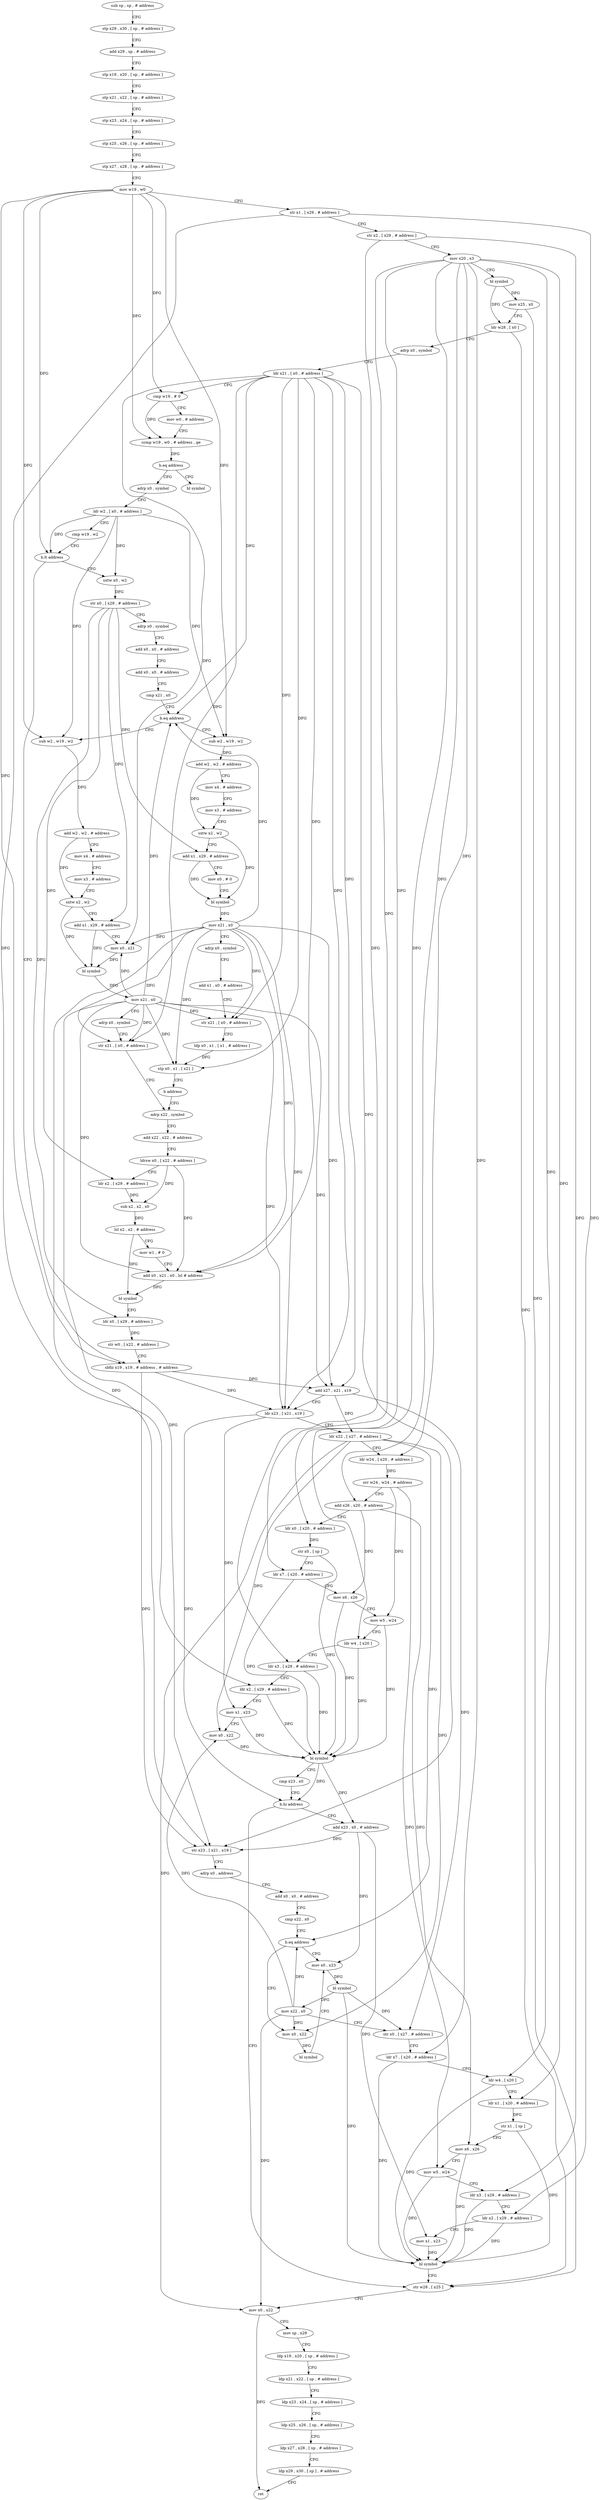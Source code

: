 digraph "func" {
"4316572" [label = "sub sp , sp , # address" ]
"4316576" [label = "stp x29 , x30 , [ sp , # address ]" ]
"4316580" [label = "add x29 , sp , # address" ]
"4316584" [label = "stp x19 , x20 , [ sp , # address ]" ]
"4316588" [label = "stp x21 , x22 , [ sp , # address ]" ]
"4316592" [label = "stp x23 , x24 , [ sp , # address ]" ]
"4316596" [label = "stp x25 , x26 , [ sp , # address ]" ]
"4316600" [label = "stp x27 , x28 , [ sp , # address ]" ]
"4316604" [label = "mov w19 , w0" ]
"4316608" [label = "str x1 , [ x29 , # address ]" ]
"4316612" [label = "str x2 , [ x29 , # address ]" ]
"4316616" [label = "mov x20 , x3" ]
"4316620" [label = "bl symbol" ]
"4316624" [label = "mov x25 , x0" ]
"4316628" [label = "ldr w28 , [ x0 ]" ]
"4316632" [label = "adrp x0 , symbol" ]
"4316636" [label = "ldr x21 , [ x0 , # address ]" ]
"4316640" [label = "cmp w19 , # 0" ]
"4316644" [label = "mov w0 , # address" ]
"4316648" [label = "ccmp w19 , w0 , # address , ge" ]
"4316652" [label = "b.eq address" ]
"4316996" [label = "bl symbol" ]
"4316656" [label = "adrp x0 , symbol" ]
"4316660" [label = "ldr w2 , [ x0 , # address ]" ]
"4316664" [label = "cmp w19 , w2" ]
"4316668" [label = "b.lt address" ]
"4316788" [label = "sbfiz x19 , x19 , # address , # address" ]
"4316672" [label = "sxtw x0 , w2" ]
"4316792" [label = "add x27 , x21 , x19" ]
"4316796" [label = "ldr x23 , [ x21 , x19 ]" ]
"4316800" [label = "ldr x22 , [ x27 , # address ]" ]
"4316804" [label = "ldr w24 , [ x20 , # address ]" ]
"4316808" [label = "orr w24 , w24 , # address" ]
"4316812" [label = "add x26 , x20 , # address" ]
"4316816" [label = "ldr x0 , [ x20 , # address ]" ]
"4316820" [label = "str x0 , [ sp ]" ]
"4316824" [label = "ldr x7 , [ x20 , # address ]" ]
"4316828" [label = "mov x6 , x26" ]
"4316832" [label = "mov w5 , w24" ]
"4316836" [label = "ldr w4 , [ x20 ]" ]
"4316840" [label = "ldr x3 , [ x29 , # address ]" ]
"4316844" [label = "ldr x2 , [ x29 , # address ]" ]
"4316848" [label = "mov x1 , x23" ]
"4316852" [label = "mov x0 , x22" ]
"4316856" [label = "bl symbol" ]
"4316860" [label = "cmp x23 , x0" ]
"4316864" [label = "b.hi address" ]
"4316956" [label = "str w28 , [ x25 ]" ]
"4316868" [label = "add x23 , x0 , # address" ]
"4316676" [label = "str x0 , [ x29 , # address ]" ]
"4316680" [label = "adrp x0 , symbol" ]
"4316684" [label = "add x0 , x0 , # address" ]
"4316688" [label = "add x0 , x0 , # address" ]
"4316692" [label = "cmp x21 , x0" ]
"4316696" [label = "b.eq address" ]
"4317000" [label = "sub w2 , w19 , w2" ]
"4316700" [label = "sub w2 , w19 , w2" ]
"4316960" [label = "mov x0 , x22" ]
"4316964" [label = "mov sp , x29" ]
"4316968" [label = "ldp x19 , x20 , [ sp , # address ]" ]
"4316972" [label = "ldp x21 , x22 , [ sp , # address ]" ]
"4316976" [label = "ldp x23 , x24 , [ sp , # address ]" ]
"4316980" [label = "ldp x25 , x26 , [ sp , # address ]" ]
"4316984" [label = "ldp x27 , x28 , [ sp , # address ]" ]
"4316988" [label = "ldp x29 , x30 , [ sp ] , # address" ]
"4316992" [label = "ret" ]
"4316872" [label = "str x23 , [ x21 , x19 ]" ]
"4316876" [label = "adrp x0 , address" ]
"4316880" [label = "add x0 , x0 , # address" ]
"4316884" [label = "cmp x22 , x0" ]
"4316888" [label = "b.eq address" ]
"4316900" [label = "mov x0 , x23" ]
"4316892" [label = "mov x0 , x22" ]
"4317004" [label = "add w2 , w2 , # address" ]
"4317008" [label = "mov x4 , # address" ]
"4317012" [label = "mov x3 , # address" ]
"4317016" [label = "sxtw x2 , w2" ]
"4317020" [label = "add x1 , x29 , # address" ]
"4317024" [label = "mov x0 , # 0" ]
"4317028" [label = "bl symbol" ]
"4317032" [label = "mov x21 , x0" ]
"4317036" [label = "adrp x0 , symbol" ]
"4317040" [label = "add x1 , x0 , # address" ]
"4317044" [label = "str x21 , [ x0 , # address ]" ]
"4317048" [label = "ldp x0 , x1 , [ x1 , # address ]" ]
"4317052" [label = "stp x0 , x1 , [ x21 ]" ]
"4317056" [label = "b address" ]
"4316744" [label = "adrp x22 , symbol" ]
"4316704" [label = "add w2 , w2 , # address" ]
"4316708" [label = "mov x4 , # address" ]
"4316712" [label = "mov x3 , # address" ]
"4316716" [label = "sxtw x2 , w2" ]
"4316720" [label = "add x1 , x29 , # address" ]
"4316724" [label = "mov x0 , x21" ]
"4316728" [label = "bl symbol" ]
"4316732" [label = "mov x21 , x0" ]
"4316736" [label = "adrp x0 , symbol" ]
"4316740" [label = "str x21 , [ x0 , # address ]" ]
"4316904" [label = "bl symbol" ]
"4316908" [label = "mov x22 , x0" ]
"4316912" [label = "str x0 , [ x27 , # address ]" ]
"4316916" [label = "ldr x7 , [ x20 , # address ]" ]
"4316920" [label = "ldr w4 , [ x20 ]" ]
"4316924" [label = "ldr x1 , [ x20 , # address ]" ]
"4316928" [label = "str x1 , [ sp ]" ]
"4316932" [label = "mov x6 , x26" ]
"4316936" [label = "mov w5 , w24" ]
"4316940" [label = "ldr x3 , [ x29 , # address ]" ]
"4316944" [label = "ldr x2 , [ x29 , # address ]" ]
"4316948" [label = "mov x1 , x23" ]
"4316952" [label = "bl symbol" ]
"4316896" [label = "bl symbol" ]
"4316748" [label = "add x22 , x22 , # address" ]
"4316752" [label = "ldrsw x0 , [ x22 , # address ]" ]
"4316756" [label = "ldr x2 , [ x29 , # address ]" ]
"4316760" [label = "sub x2 , x2 , x0" ]
"4316764" [label = "lsl x2 , x2 , # address" ]
"4316768" [label = "mov w1 , # 0" ]
"4316772" [label = "add x0 , x21 , x0 , lsl # address" ]
"4316776" [label = "bl symbol" ]
"4316780" [label = "ldr x0 , [ x29 , # address ]" ]
"4316784" [label = "str w0 , [ x22 , # address ]" ]
"4316572" -> "4316576" [ label = "CFG" ]
"4316576" -> "4316580" [ label = "CFG" ]
"4316580" -> "4316584" [ label = "CFG" ]
"4316584" -> "4316588" [ label = "CFG" ]
"4316588" -> "4316592" [ label = "CFG" ]
"4316592" -> "4316596" [ label = "CFG" ]
"4316596" -> "4316600" [ label = "CFG" ]
"4316600" -> "4316604" [ label = "CFG" ]
"4316604" -> "4316608" [ label = "CFG" ]
"4316604" -> "4316640" [ label = "DFG" ]
"4316604" -> "4316648" [ label = "DFG" ]
"4316604" -> "4316668" [ label = "DFG" ]
"4316604" -> "4316788" [ label = "DFG" ]
"4316604" -> "4317000" [ label = "DFG" ]
"4316604" -> "4316700" [ label = "DFG" ]
"4316608" -> "4316612" [ label = "CFG" ]
"4316608" -> "4316844" [ label = "DFG" ]
"4316608" -> "4316944" [ label = "DFG" ]
"4316612" -> "4316616" [ label = "CFG" ]
"4316612" -> "4316840" [ label = "DFG" ]
"4316612" -> "4316940" [ label = "DFG" ]
"4316616" -> "4316620" [ label = "CFG" ]
"4316616" -> "4316804" [ label = "DFG" ]
"4316616" -> "4316812" [ label = "DFG" ]
"4316616" -> "4316816" [ label = "DFG" ]
"4316616" -> "4316824" [ label = "DFG" ]
"4316616" -> "4316836" [ label = "DFG" ]
"4316616" -> "4316916" [ label = "DFG" ]
"4316616" -> "4316920" [ label = "DFG" ]
"4316616" -> "4316924" [ label = "DFG" ]
"4316620" -> "4316624" [ label = "DFG" ]
"4316620" -> "4316628" [ label = "DFG" ]
"4316624" -> "4316628" [ label = "CFG" ]
"4316624" -> "4316956" [ label = "DFG" ]
"4316628" -> "4316632" [ label = "CFG" ]
"4316628" -> "4316956" [ label = "DFG" ]
"4316632" -> "4316636" [ label = "CFG" ]
"4316636" -> "4316640" [ label = "CFG" ]
"4316636" -> "4316792" [ label = "DFG" ]
"4316636" -> "4316796" [ label = "DFG" ]
"4316636" -> "4316696" [ label = "DFG" ]
"4316636" -> "4316872" [ label = "DFG" ]
"4316636" -> "4317044" [ label = "DFG" ]
"4316636" -> "4317052" [ label = "DFG" ]
"4316636" -> "4316724" [ label = "DFG" ]
"4316636" -> "4316740" [ label = "DFG" ]
"4316636" -> "4316772" [ label = "DFG" ]
"4316640" -> "4316644" [ label = "CFG" ]
"4316640" -> "4316648" [ label = "DFG" ]
"4316644" -> "4316648" [ label = "CFG" ]
"4316648" -> "4316652" [ label = "DFG" ]
"4316652" -> "4316996" [ label = "CFG" ]
"4316652" -> "4316656" [ label = "CFG" ]
"4316656" -> "4316660" [ label = "CFG" ]
"4316660" -> "4316664" [ label = "CFG" ]
"4316660" -> "4316668" [ label = "DFG" ]
"4316660" -> "4316672" [ label = "DFG" ]
"4316660" -> "4317000" [ label = "DFG" ]
"4316660" -> "4316700" [ label = "DFG" ]
"4316664" -> "4316668" [ label = "CFG" ]
"4316668" -> "4316788" [ label = "CFG" ]
"4316668" -> "4316672" [ label = "CFG" ]
"4316788" -> "4316792" [ label = "DFG" ]
"4316788" -> "4316796" [ label = "DFG" ]
"4316788" -> "4316872" [ label = "DFG" ]
"4316672" -> "4316676" [ label = "DFG" ]
"4316792" -> "4316796" [ label = "CFG" ]
"4316792" -> "4316800" [ label = "DFG" ]
"4316792" -> "4316912" [ label = "DFG" ]
"4316796" -> "4316800" [ label = "CFG" ]
"4316796" -> "4316848" [ label = "DFG" ]
"4316796" -> "4316864" [ label = "DFG" ]
"4316800" -> "4316804" [ label = "CFG" ]
"4316800" -> "4316852" [ label = "DFG" ]
"4316800" -> "4316960" [ label = "DFG" ]
"4316800" -> "4316888" [ label = "DFG" ]
"4316800" -> "4316892" [ label = "DFG" ]
"4316804" -> "4316808" [ label = "DFG" ]
"4316808" -> "4316812" [ label = "CFG" ]
"4316808" -> "4316832" [ label = "DFG" ]
"4316808" -> "4316936" [ label = "DFG" ]
"4316812" -> "4316816" [ label = "CFG" ]
"4316812" -> "4316828" [ label = "DFG" ]
"4316812" -> "4316932" [ label = "DFG" ]
"4316816" -> "4316820" [ label = "DFG" ]
"4316820" -> "4316824" [ label = "CFG" ]
"4316820" -> "4316856" [ label = "DFG" ]
"4316824" -> "4316828" [ label = "CFG" ]
"4316824" -> "4316856" [ label = "DFG" ]
"4316828" -> "4316832" [ label = "CFG" ]
"4316828" -> "4316856" [ label = "DFG" ]
"4316832" -> "4316836" [ label = "CFG" ]
"4316832" -> "4316856" [ label = "DFG" ]
"4316836" -> "4316840" [ label = "CFG" ]
"4316836" -> "4316856" [ label = "DFG" ]
"4316840" -> "4316844" [ label = "CFG" ]
"4316840" -> "4316856" [ label = "DFG" ]
"4316844" -> "4316848" [ label = "CFG" ]
"4316844" -> "4316856" [ label = "DFG" ]
"4316848" -> "4316852" [ label = "CFG" ]
"4316848" -> "4316856" [ label = "DFG" ]
"4316852" -> "4316856" [ label = "DFG" ]
"4316856" -> "4316860" [ label = "CFG" ]
"4316856" -> "4316864" [ label = "DFG" ]
"4316856" -> "4316868" [ label = "DFG" ]
"4316860" -> "4316864" [ label = "CFG" ]
"4316864" -> "4316956" [ label = "CFG" ]
"4316864" -> "4316868" [ label = "CFG" ]
"4316956" -> "4316960" [ label = "CFG" ]
"4316868" -> "4316872" [ label = "DFG" ]
"4316868" -> "4316900" [ label = "DFG" ]
"4316868" -> "4316948" [ label = "DFG" ]
"4316676" -> "4316680" [ label = "CFG" ]
"4316676" -> "4316756" [ label = "DFG" ]
"4316676" -> "4316780" [ label = "DFG" ]
"4316676" -> "4317020" [ label = "DFG" ]
"4316676" -> "4316720" [ label = "DFG" ]
"4316680" -> "4316684" [ label = "CFG" ]
"4316684" -> "4316688" [ label = "CFG" ]
"4316688" -> "4316692" [ label = "CFG" ]
"4316692" -> "4316696" [ label = "CFG" ]
"4316696" -> "4317000" [ label = "CFG" ]
"4316696" -> "4316700" [ label = "CFG" ]
"4317000" -> "4317004" [ label = "DFG" ]
"4316700" -> "4316704" [ label = "DFG" ]
"4316960" -> "4316964" [ label = "CFG" ]
"4316960" -> "4316992" [ label = "DFG" ]
"4316964" -> "4316968" [ label = "CFG" ]
"4316968" -> "4316972" [ label = "CFG" ]
"4316972" -> "4316976" [ label = "CFG" ]
"4316976" -> "4316980" [ label = "CFG" ]
"4316980" -> "4316984" [ label = "CFG" ]
"4316984" -> "4316988" [ label = "CFG" ]
"4316988" -> "4316992" [ label = "CFG" ]
"4316872" -> "4316876" [ label = "CFG" ]
"4316876" -> "4316880" [ label = "CFG" ]
"4316880" -> "4316884" [ label = "CFG" ]
"4316884" -> "4316888" [ label = "CFG" ]
"4316888" -> "4316900" [ label = "CFG" ]
"4316888" -> "4316892" [ label = "CFG" ]
"4316900" -> "4316904" [ label = "DFG" ]
"4316892" -> "4316896" [ label = "DFG" ]
"4317004" -> "4317008" [ label = "CFG" ]
"4317004" -> "4317016" [ label = "DFG" ]
"4317008" -> "4317012" [ label = "CFG" ]
"4317012" -> "4317016" [ label = "CFG" ]
"4317016" -> "4317020" [ label = "CFG" ]
"4317016" -> "4317028" [ label = "DFG" ]
"4317020" -> "4317024" [ label = "CFG" ]
"4317020" -> "4317028" [ label = "DFG" ]
"4317024" -> "4317028" [ label = "CFG" ]
"4317028" -> "4317032" [ label = "DFG" ]
"4317032" -> "4317036" [ label = "CFG" ]
"4317032" -> "4316696" [ label = "DFG" ]
"4317032" -> "4316792" [ label = "DFG" ]
"4317032" -> "4316796" [ label = "DFG" ]
"4317032" -> "4316872" [ label = "DFG" ]
"4317032" -> "4317044" [ label = "DFG" ]
"4317032" -> "4317052" [ label = "DFG" ]
"4317032" -> "4316724" [ label = "DFG" ]
"4317032" -> "4316740" [ label = "DFG" ]
"4317032" -> "4316772" [ label = "DFG" ]
"4317036" -> "4317040" [ label = "CFG" ]
"4317040" -> "4317044" [ label = "CFG" ]
"4317044" -> "4317048" [ label = "CFG" ]
"4317048" -> "4317052" [ label = "DFG" ]
"4317052" -> "4317056" [ label = "CFG" ]
"4317056" -> "4316744" [ label = "CFG" ]
"4316744" -> "4316748" [ label = "CFG" ]
"4316704" -> "4316708" [ label = "CFG" ]
"4316704" -> "4316716" [ label = "DFG" ]
"4316708" -> "4316712" [ label = "CFG" ]
"4316712" -> "4316716" [ label = "CFG" ]
"4316716" -> "4316720" [ label = "CFG" ]
"4316716" -> "4316728" [ label = "DFG" ]
"4316720" -> "4316724" [ label = "CFG" ]
"4316720" -> "4316728" [ label = "DFG" ]
"4316724" -> "4316728" [ label = "DFG" ]
"4316728" -> "4316732" [ label = "DFG" ]
"4316732" -> "4316736" [ label = "CFG" ]
"4316732" -> "4316696" [ label = "DFG" ]
"4316732" -> "4317044" [ label = "DFG" ]
"4316732" -> "4316724" [ label = "DFG" ]
"4316732" -> "4316792" [ label = "DFG" ]
"4316732" -> "4316796" [ label = "DFG" ]
"4316732" -> "4316872" [ label = "DFG" ]
"4316732" -> "4317052" [ label = "DFG" ]
"4316732" -> "4316740" [ label = "DFG" ]
"4316732" -> "4316772" [ label = "DFG" ]
"4316736" -> "4316740" [ label = "CFG" ]
"4316740" -> "4316744" [ label = "CFG" ]
"4316904" -> "4316908" [ label = "DFG" ]
"4316904" -> "4316912" [ label = "DFG" ]
"4316904" -> "4316952" [ label = "DFG" ]
"4316908" -> "4316912" [ label = "CFG" ]
"4316908" -> "4316852" [ label = "DFG" ]
"4316908" -> "4316960" [ label = "DFG" ]
"4316908" -> "4316888" [ label = "DFG" ]
"4316908" -> "4316892" [ label = "DFG" ]
"4316912" -> "4316916" [ label = "CFG" ]
"4316916" -> "4316920" [ label = "CFG" ]
"4316916" -> "4316952" [ label = "DFG" ]
"4316920" -> "4316924" [ label = "CFG" ]
"4316920" -> "4316952" [ label = "DFG" ]
"4316924" -> "4316928" [ label = "DFG" ]
"4316928" -> "4316932" [ label = "CFG" ]
"4316928" -> "4316952" [ label = "DFG" ]
"4316932" -> "4316936" [ label = "CFG" ]
"4316932" -> "4316952" [ label = "DFG" ]
"4316936" -> "4316940" [ label = "CFG" ]
"4316936" -> "4316952" [ label = "DFG" ]
"4316940" -> "4316944" [ label = "CFG" ]
"4316940" -> "4316952" [ label = "DFG" ]
"4316944" -> "4316948" [ label = "CFG" ]
"4316944" -> "4316952" [ label = "DFG" ]
"4316948" -> "4316952" [ label = "DFG" ]
"4316952" -> "4316956" [ label = "CFG" ]
"4316896" -> "4316900" [ label = "CFG" ]
"4316748" -> "4316752" [ label = "CFG" ]
"4316752" -> "4316756" [ label = "CFG" ]
"4316752" -> "4316760" [ label = "DFG" ]
"4316752" -> "4316772" [ label = "DFG" ]
"4316756" -> "4316760" [ label = "DFG" ]
"4316760" -> "4316764" [ label = "DFG" ]
"4316764" -> "4316768" [ label = "CFG" ]
"4316764" -> "4316776" [ label = "DFG" ]
"4316768" -> "4316772" [ label = "CFG" ]
"4316772" -> "4316776" [ label = "DFG" ]
"4316776" -> "4316780" [ label = "CFG" ]
"4316780" -> "4316784" [ label = "DFG" ]
"4316784" -> "4316788" [ label = "CFG" ]
}
